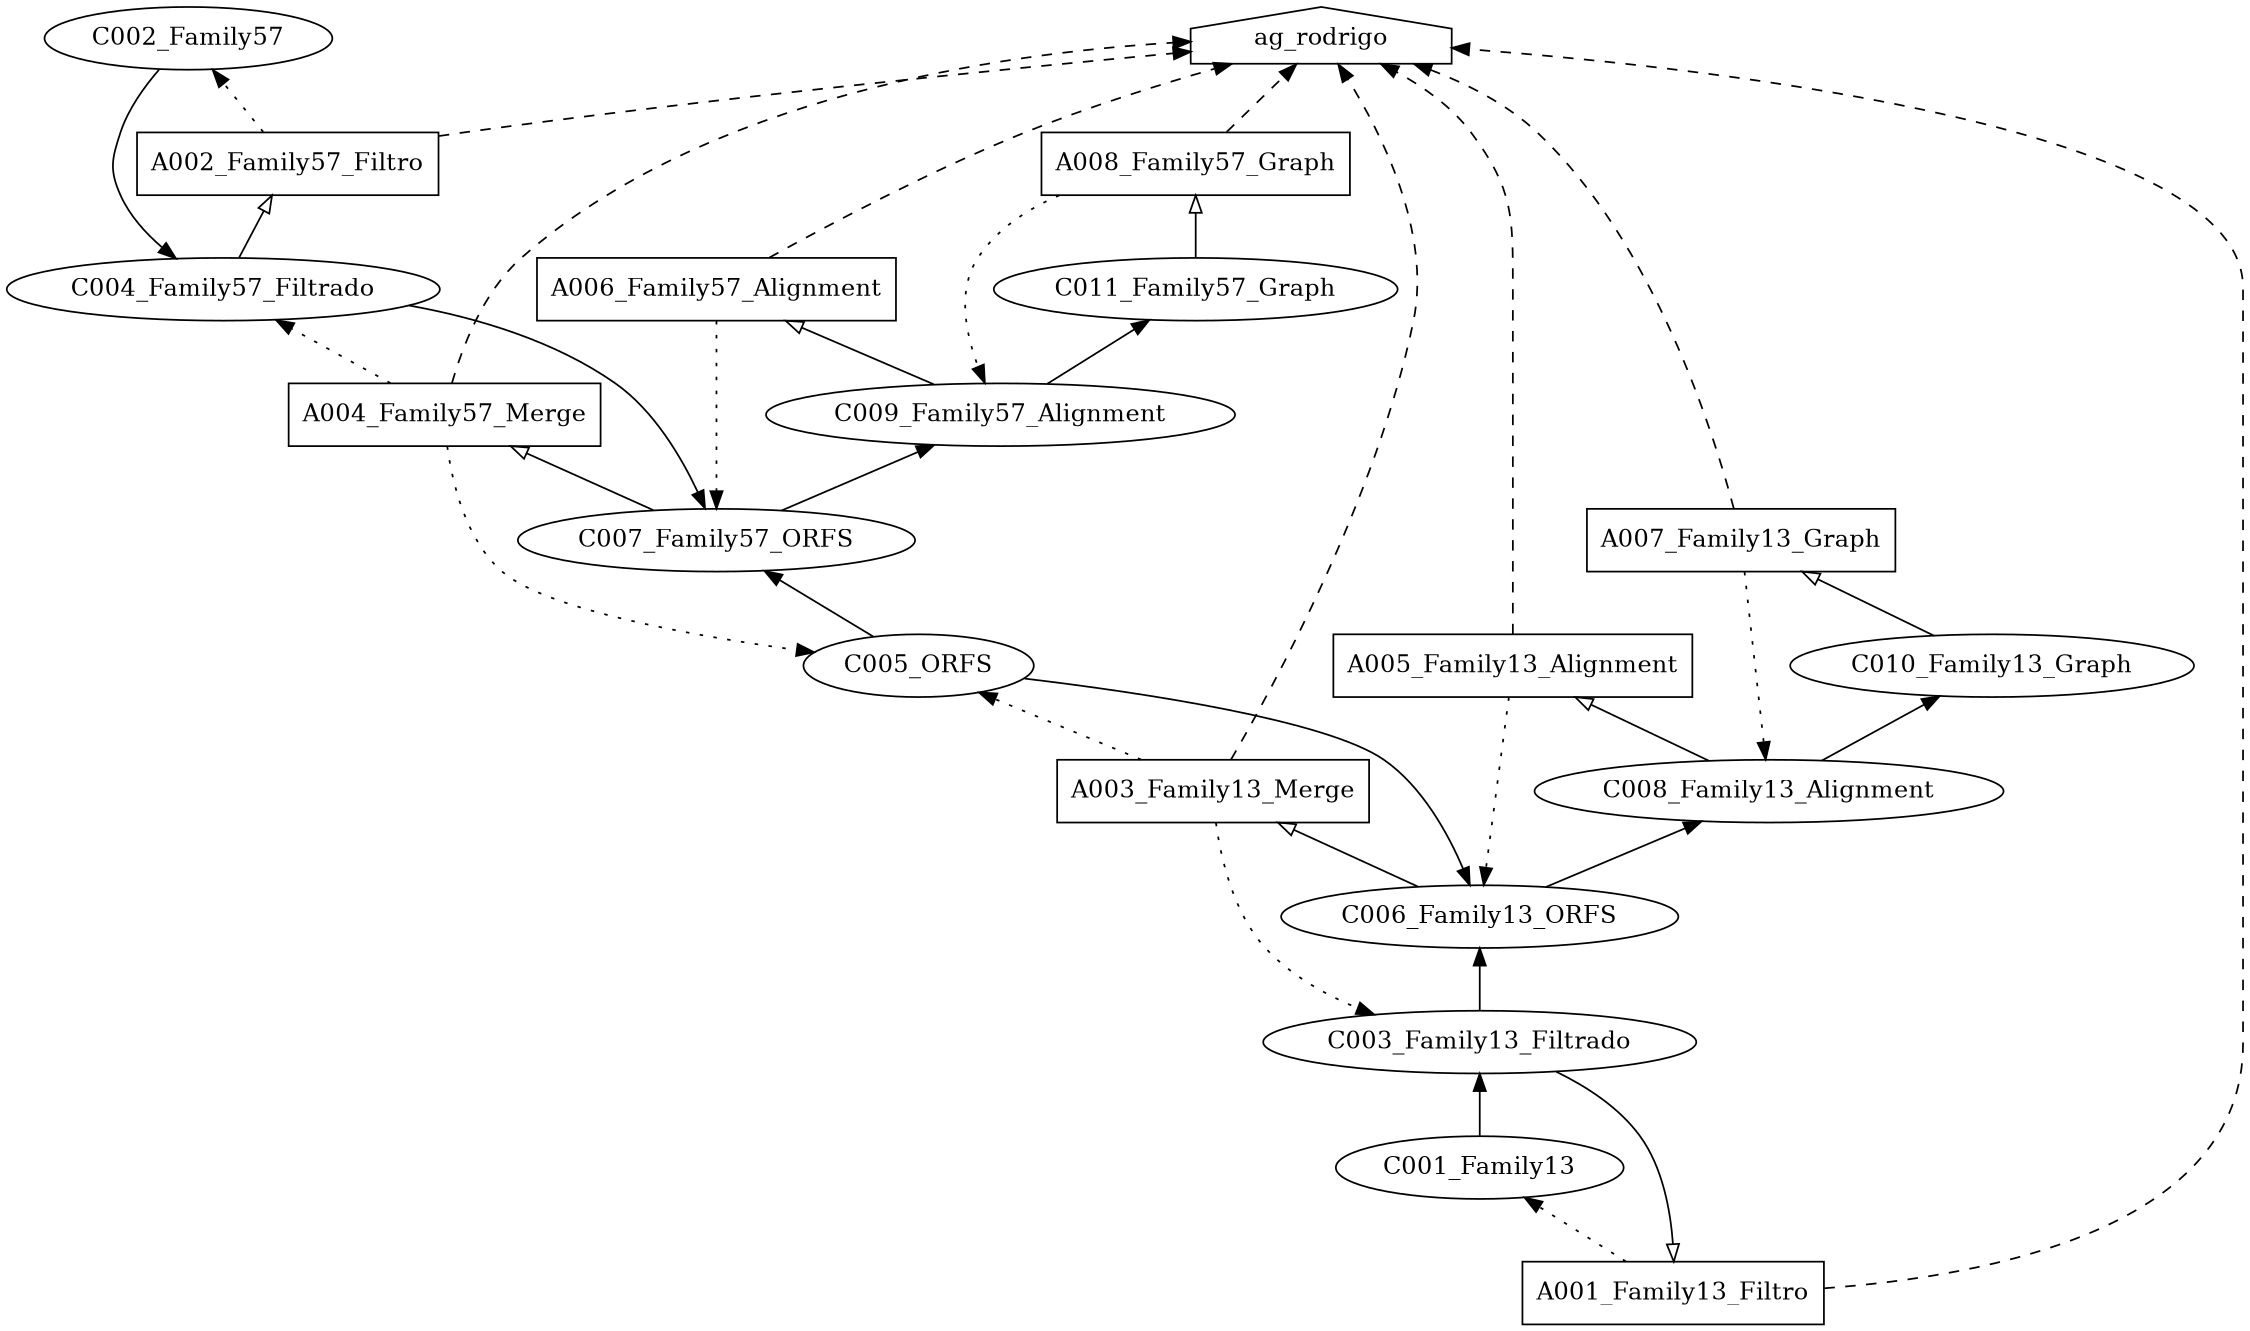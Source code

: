 digraph G {graph [
fontsize = 36,
rankdir=BT,
size = 15];
node [	shape = polygon,
distortion = 0.0,
orientation = 0.0,
skew = 0.0];
"A001_Family13_Filtro"[shape=box];
"A002_Family57_Filtro"[shape=box];
"A003_Family13_Merge"[shape=box];
"A004_Family57_Merge"[shape=box];
"A005_Family13_Alignment"[shape=box];
"A006_Family57_Alignment"[shape=box];
"A007_Family13_Graph"[shape=box];
"A008_Family57_Graph"[shape=box];
"C001_Family13"[shape=ellipse];
"C002_Family57"[shape=ellipse];
"C003_Family13_Filtrado"[shape=ellipse];
"C004_Family57_Filtrado"[shape=ellipse];
"C005_ORFS"[shape=ellipse];
"C006_Family13_ORFS"[shape=ellipse];
"C007_Family57_ORFS"[shape=ellipse];
"C008_Family13_Alignment"[shape=ellipse];
"C009_Family57_Alignment"[shape=ellipse];
"C010_Family13_Graph"[shape=ellipse];
"C011_Family57_Graph"[shape=ellipse];
"ag_rodrigo"[shape=house];
"A001_Family13_Filtro" -> "ag_rodrigo"[style=dashed];
"C003_Family13_Filtrado" -> "A001_Family13_Filtro"[arrowhead="empty"];
"A001_Family13_Filtro" -> "C001_Family13"[style=dotted];
"A002_Family57_Filtro" -> "ag_rodrigo"[style=dashed];
"C004_Family57_Filtrado" -> "A002_Family57_Filtro"[arrowhead="empty"];
"A002_Family57_Filtro" -> "C002_Family57"[style=dotted];
"A003_Family13_Merge" -> "ag_rodrigo"[style=dashed];
"C006_Family13_ORFS" -> "A003_Family13_Merge"[arrowhead="empty"];
"A003_Family13_Merge" -> "C003_Family13_Filtrado"[style=dotted];
"A003_Family13_Merge" -> "C005_ORFS"[style=dotted];
"A004_Family57_Merge" -> "ag_rodrigo"[style=dashed];
"C007_Family57_ORFS" -> "A004_Family57_Merge"[arrowhead="empty"];
"A004_Family57_Merge" -> "C004_Family57_Filtrado"[style=dotted];
"A004_Family57_Merge" -> "C005_ORFS"[style=dotted];
"A005_Family13_Alignment" -> "ag_rodrigo"[style=dashed];
"C008_Family13_Alignment" -> "A005_Family13_Alignment"[arrowhead="empty"];
"A005_Family13_Alignment" -> "C006_Family13_ORFS"[style=dotted];
"A006_Family57_Alignment" -> "ag_rodrigo"[style=dashed];
"C009_Family57_Alignment" -> "A006_Family57_Alignment"[arrowhead="empty"];
"A006_Family57_Alignment" -> "C007_Family57_ORFS"[style=dotted];
"A007_Family13_Graph" -> "ag_rodrigo"[style=dotted, style=dashed];
"C010_Family13_Graph" -> "A007_Family13_Graph"[arrowhead="empty"];
"A007_Family13_Graph" -> "C008_Family13_Alignment"[style=dotted];
"A008_Family57_Graph" -> "ag_rodrigo"[style=dashed];
"C011_Family57_Graph" -> "A008_Family57_Graph"[arrowhead="empty"];
"A008_Family57_Graph" -> "C009_Family57_Alignment"[style=dotted];
"C001_Family13" -> "C003_Family13_Filtrado"[];
"C002_Family57" -> "C004_Family57_Filtrado"[];
"C003_Family13_Filtrado" -> "C006_Family13_ORFS"[];
"C004_Family57_Filtrado" -> "C007_Family57_ORFS"[];
"C005_ORFS" -> "C007_Family57_ORFS"[];
"C005_ORFS" -> "C006_Family13_ORFS"[];
"C006_Family13_ORFS" -> "C008_Family13_Alignment"[];
"C007_Family57_ORFS" -> "C009_Family57_Alignment"[];
"C008_Family13_Alignment" -> "C010_Family13_Graph"[];
"C009_Family57_Alignment" -> "C011_Family57_Graph"[];
}

